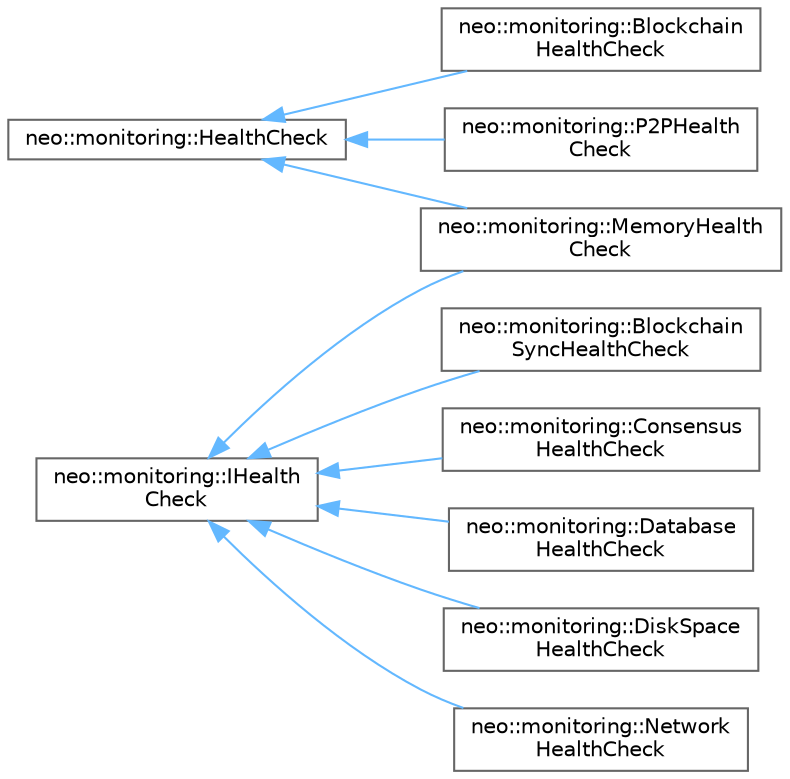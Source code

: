 digraph "Graphical Class Hierarchy"
{
 // LATEX_PDF_SIZE
  bgcolor="transparent";
  edge [fontname=Helvetica,fontsize=10,labelfontname=Helvetica,labelfontsize=10];
  node [fontname=Helvetica,fontsize=10,shape=box,height=0.2,width=0.4];
  rankdir="LR";
  Node0 [id="Node000000",label="neo::monitoring::HealthCheck",height=0.2,width=0.4,color="grey40", fillcolor="white", style="filled",URL="$classneo_1_1monitoring_1_1_health_check.html",tooltip="Base class for health checks."];
  Node0 -> Node1 [id="edge231_Node000000_Node000001",dir="back",color="steelblue1",style="solid",tooltip=" "];
  Node1 [id="Node000001",label="neo::monitoring::Blockchain\lHealthCheck",height=0.2,width=0.4,color="grey40", fillcolor="white", style="filled",URL="$classneo_1_1monitoring_1_1_blockchain_health_check.html",tooltip="Health check that verifies blockchain sync status."];
  Node0 -> Node2 [id="edge232_Node000000_Node000002",dir="back",color="steelblue1",style="solid",tooltip=" "];
  Node2 [id="Node000002",label="neo::monitoring::MemoryHealth\lCheck",height=0.2,width=0.4,color="grey40", fillcolor="white", style="filled",URL="$classneo_1_1monitoring_1_1_memory_health_check.html",tooltip="Health check for memory usage."];
  Node0 -> Node9 [id="edge233_Node000000_Node000009",dir="back",color="steelblue1",style="solid",tooltip=" "];
  Node9 [id="Node000009",label="neo::monitoring::P2PHealth\lCheck",height=0.2,width=0.4,color="grey40", fillcolor="white", style="filled",URL="$classneo_1_1monitoring_1_1_p2_p_health_check.html",tooltip="Health check for P2P connectivity."];
  Node3 [id="Node000003",label="neo::monitoring::IHealth\lCheck",height=0.2,width=0.4,color="grey40", fillcolor="white", style="filled",URL="$classneo_1_1monitoring_1_1_i_health_check.html",tooltip="Health check interface."];
  Node3 -> Node4 [id="edge234_Node000003_Node000004",dir="back",color="steelblue1",style="solid",tooltip=" "];
  Node4 [id="Node000004",label="neo::monitoring::Blockchain\lSyncHealthCheck",height=0.2,width=0.4,color="grey40", fillcolor="white", style="filled",URL="$classneo_1_1monitoring_1_1_blockchain_sync_health_check.html",tooltip="Blockchain sync health check."];
  Node3 -> Node5 [id="edge235_Node000003_Node000005",dir="back",color="steelblue1",style="solid",tooltip=" "];
  Node5 [id="Node000005",label="neo::monitoring::Consensus\lHealthCheck",height=0.2,width=0.4,color="grey40", fillcolor="white", style="filled",URL="$classneo_1_1monitoring_1_1_consensus_health_check.html",tooltip="Consensus health check."];
  Node3 -> Node6 [id="edge236_Node000003_Node000006",dir="back",color="steelblue1",style="solid",tooltip=" "];
  Node6 [id="Node000006",label="neo::monitoring::Database\lHealthCheck",height=0.2,width=0.4,color="grey40", fillcolor="white", style="filled",URL="$classneo_1_1monitoring_1_1_database_health_check.html",tooltip="Database health check."];
  Node3 -> Node7 [id="edge237_Node000003_Node000007",dir="back",color="steelblue1",style="solid",tooltip=" "];
  Node7 [id="Node000007",label="neo::monitoring::DiskSpace\lHealthCheck",height=0.2,width=0.4,color="grey40", fillcolor="white", style="filled",URL="$classneo_1_1monitoring_1_1_disk_space_health_check.html",tooltip="Disk space health check."];
  Node3 -> Node2 [id="edge238_Node000003_Node000002",dir="back",color="steelblue1",style="solid",tooltip=" "];
  Node3 -> Node8 [id="edge239_Node000003_Node000008",dir="back",color="steelblue1",style="solid",tooltip=" "];
  Node8 [id="Node000008",label="neo::monitoring::Network\lHealthCheck",height=0.2,width=0.4,color="grey40", fillcolor="white", style="filled",URL="$classneo_1_1monitoring_1_1_network_health_check.html",tooltip="Network connectivity health check."];
}
